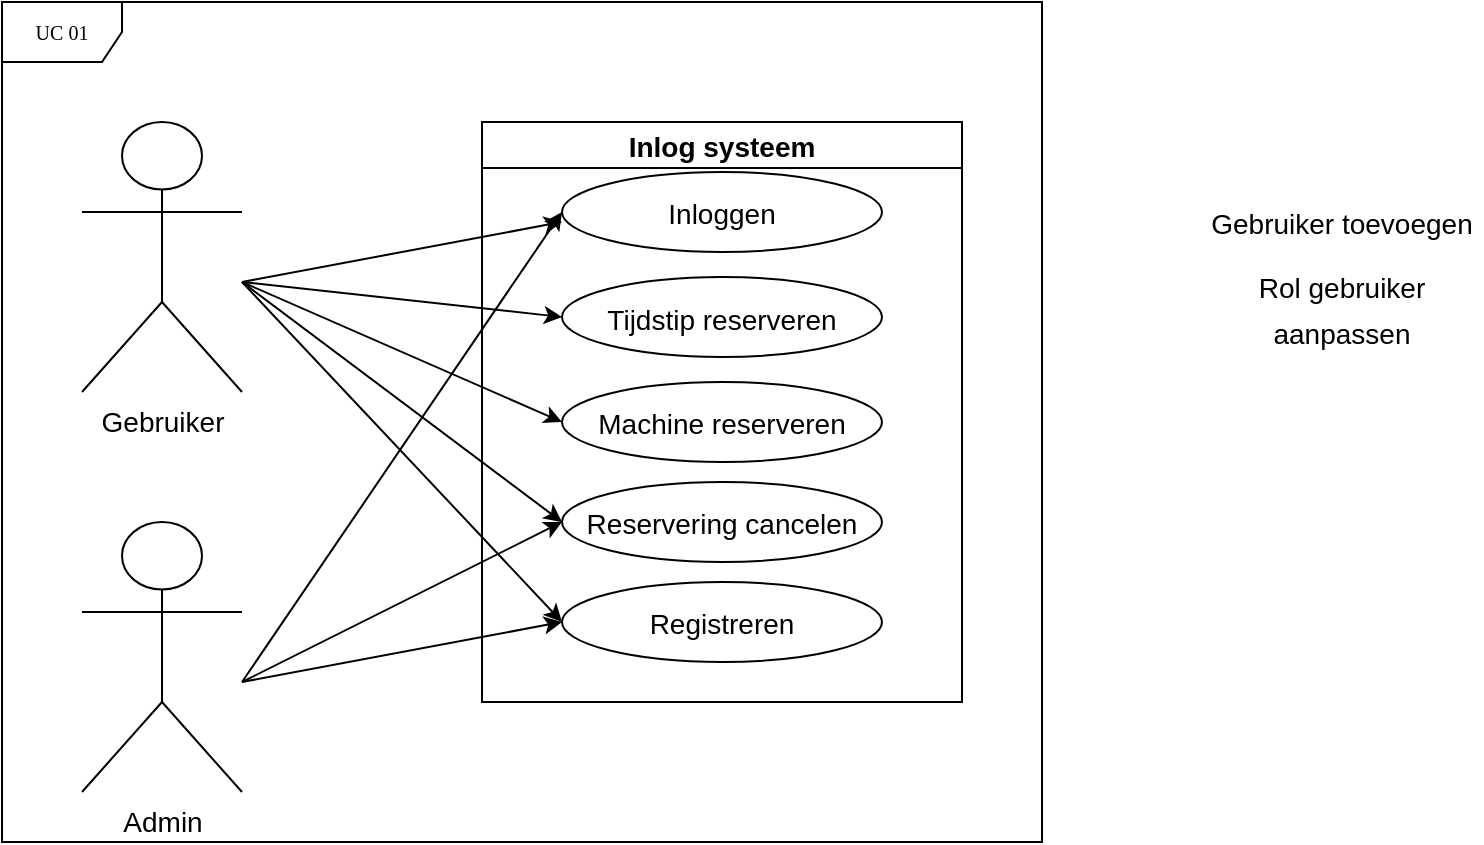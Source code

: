 <mxfile version="16.5.3" type="device"><diagram name="Page-1" id="c4acf3e9-155e-7222-9cf6-157b1a14988f"><mxGraphModel dx="1038" dy="519" grid="1" gridSize="10" guides="1" tooltips="1" connect="1" arrows="1" fold="1" page="1" pageScale="1" pageWidth="850" pageHeight="1100" background="none" math="0" shadow="0"><root><mxCell id="0"/><mxCell id="1" parent="0"/><mxCell id="17acba5748e5396b-1" value="UC 01" style="shape=umlFrame;whiteSpace=wrap;html=1;rounded=0;shadow=0;comic=0;labelBackgroundColor=none;strokeWidth=1;fontFamily=Verdana;fontSize=10;align=center;" parent="1" vertex="1"><mxGeometry x="40" y="20" width="520" height="420" as="geometry"/></mxCell><mxCell id="vP5KQQVypekECooDQKsb-13" value="Gebruiker" style="shape=umlActor;verticalLabelPosition=bottom;verticalAlign=top;html=1;outlineConnect=0;fontSize=14;" parent="1" vertex="1"><mxGeometry x="80" y="80" width="80" height="135" as="geometry"/></mxCell><mxCell id="vP5KQQVypekECooDQKsb-14" value="Admin" style="shape=umlActor;verticalLabelPosition=bottom;verticalAlign=top;html=1;outlineConnect=0;fontSize=14;" parent="1" vertex="1"><mxGeometry x="80" y="280" width="80" height="135" as="geometry"/></mxCell><mxCell id="vP5KQQVypekECooDQKsb-15" value="Inlog systeem" style="swimlane;fontSize=14;" parent="1" vertex="1"><mxGeometry x="280" y="80" width="240" height="290" as="geometry"><mxRectangle x="280" y="80" width="130" height="23" as="alternateBounds"/></mxGeometry></mxCell><mxCell id="vP5KQQVypekECooDQKsb-1" value="" style="ellipse;whiteSpace=wrap;html=1;" parent="vP5KQQVypekECooDQKsb-15" vertex="1"><mxGeometry x="40" y="25" width="160" height="40" as="geometry"/></mxCell><mxCell id="vP5KQQVypekECooDQKsb-4" value="" style="ellipse;whiteSpace=wrap;html=1;" parent="vP5KQQVypekECooDQKsb-15" vertex="1"><mxGeometry x="40" y="77.5" width="160" height="40" as="geometry"/></mxCell><mxCell id="vP5KQQVypekECooDQKsb-6" value="" style="ellipse;whiteSpace=wrap;html=1;" parent="vP5KQQVypekECooDQKsb-15" vertex="1"><mxGeometry x="40" y="130" width="160" height="40" as="geometry"/></mxCell><mxCell id="vP5KQQVypekECooDQKsb-20" value="&lt;font style=&quot;font-size: 14px&quot;&gt;Inloggen&lt;/font&gt;" style="text;html=1;strokeColor=none;fillColor=none;align=center;verticalAlign=middle;whiteSpace=wrap;rounded=0;fontSize=19;" parent="vP5KQQVypekECooDQKsb-15" vertex="1"><mxGeometry x="50" y="30" width="140" height="30" as="geometry"/></mxCell><mxCell id="vP5KQQVypekECooDQKsb-10" value="" style="ellipse;whiteSpace=wrap;html=1;" parent="vP5KQQVypekECooDQKsb-15" vertex="1"><mxGeometry x="40" y="230" width="160" height="40" as="geometry"/></mxCell><mxCell id="vP5KQQVypekECooDQKsb-26" value="" style="ellipse;whiteSpace=wrap;html=1;" parent="vP5KQQVypekECooDQKsb-15" vertex="1"><mxGeometry x="40" y="180" width="160" height="40" as="geometry"/></mxCell><mxCell id="aG3Bw0ujYICGAJlph6N1-1" value="&lt;font style=&quot;font-size: 14px&quot;&gt;Tijdstip reserveren&lt;/font&gt;" style="text;html=1;strokeColor=none;fillColor=none;align=center;verticalAlign=middle;whiteSpace=wrap;rounded=0;fontSize=19;" vertex="1" parent="vP5KQQVypekECooDQKsb-15"><mxGeometry x="50" y="82.5" width="140" height="30" as="geometry"/></mxCell><mxCell id="aG3Bw0ujYICGAJlph6N1-2" value="&lt;font style=&quot;font-size: 14px&quot;&gt;Machine reserveren&lt;/font&gt;" style="text;html=1;strokeColor=none;fillColor=none;align=center;verticalAlign=middle;whiteSpace=wrap;rounded=0;fontSize=19;" vertex="1" parent="vP5KQQVypekECooDQKsb-15"><mxGeometry x="50" y="135" width="140" height="30" as="geometry"/></mxCell><mxCell id="aG3Bw0ujYICGAJlph6N1-3" value="&lt;font style=&quot;font-size: 14px&quot;&gt;Reservering cancelen&lt;/font&gt;" style="text;html=1;strokeColor=none;fillColor=none;align=center;verticalAlign=middle;whiteSpace=wrap;rounded=0;fontSize=19;" vertex="1" parent="vP5KQQVypekECooDQKsb-15"><mxGeometry x="50" y="185" width="140" height="30" as="geometry"/></mxCell><mxCell id="vP5KQQVypekECooDQKsb-19" value="&lt;font style=&quot;font-size: 14px&quot;&gt;Registreren&lt;/font&gt;" style="text;html=1;strokeColor=none;fillColor=none;align=center;verticalAlign=middle;whiteSpace=wrap;rounded=0;fontSize=19;" parent="vP5KQQVypekECooDQKsb-15" vertex="1"><mxGeometry x="50" y="235" width="140" height="30" as="geometry"/></mxCell><mxCell id="vP5KQQVypekECooDQKsb-34" value="" style="endArrow=classic;html=1;rounded=0;fontSize=14;entryX=0;entryY=0.5;entryDx=0;entryDy=0;" parent="1" target="vP5KQQVypekECooDQKsb-26" edge="1"><mxGeometry width="50" height="50" relative="1" as="geometry"><mxPoint x="160" y="360" as="sourcePoint"/><mxPoint x="330" y="340" as="targetPoint"/></mxGeometry></mxCell><mxCell id="vP5KQQVypekECooDQKsb-36" value="" style="endArrow=classic;html=1;rounded=0;fontSize=14;entryX=0;entryY=0.5;entryDx=0;entryDy=0;" parent="1" target="vP5KQQVypekECooDQKsb-1" edge="1"><mxGeometry width="50" height="50" relative="1" as="geometry"><mxPoint x="160" y="360" as="sourcePoint"/><mxPoint x="350" y="360" as="targetPoint"/></mxGeometry></mxCell><mxCell id="vP5KQQVypekECooDQKsb-38" value="" style="endArrow=classic;html=1;rounded=0;fontSize=14;entryX=0;entryY=0.5;entryDx=0;entryDy=0;" parent="1" target="vP5KQQVypekECooDQKsb-4" edge="1"><mxGeometry width="50" height="50" relative="1" as="geometry"><mxPoint x="160" y="160" as="sourcePoint"/><mxPoint x="330" y="340" as="targetPoint"/></mxGeometry></mxCell><mxCell id="vP5KQQVypekECooDQKsb-39" value="" style="endArrow=classic;html=1;rounded=0;fontSize=14;entryX=0;entryY=0.5;entryDx=0;entryDy=0;" parent="1" target="vP5KQQVypekECooDQKsb-6" edge="1"><mxGeometry width="50" height="50" relative="1" as="geometry"><mxPoint x="160" y="160" as="sourcePoint"/><mxPoint x="340" y="350" as="targetPoint"/></mxGeometry></mxCell><mxCell id="vP5KQQVypekECooDQKsb-25" value="&lt;span style=&quot;font-size: 14px&quot;&gt;Gebruiker toevoegen&lt;/span&gt;" style="text;html=1;strokeColor=none;fillColor=none;align=center;verticalAlign=middle;whiteSpace=wrap;rounded=0;fontSize=19;" parent="1" vertex="1"><mxGeometry x="640" y="115" width="140" height="30" as="geometry"/></mxCell><mxCell id="vP5KQQVypekECooDQKsb-22" value="&lt;span style=&quot;font-size: 14px&quot;&gt;Rol gebruiker aanpassen&lt;/span&gt;" style="text;html=1;strokeColor=none;fillColor=none;align=center;verticalAlign=middle;whiteSpace=wrap;rounded=0;fontSize=19;" parent="1" vertex="1"><mxGeometry x="640" y="157.5" width="140" height="30" as="geometry"/></mxCell><mxCell id="aG3Bw0ujYICGAJlph6N1-4" value="" style="endArrow=classic;html=1;rounded=0;fontSize=14;" edge="1" parent="1"><mxGeometry width="50" height="50" relative="1" as="geometry"><mxPoint x="160" y="160" as="sourcePoint"/><mxPoint x="320" y="130" as="targetPoint"/></mxGeometry></mxCell><mxCell id="aG3Bw0ujYICGAJlph6N1-5" value="" style="endArrow=classic;html=1;rounded=0;fontSize=14;entryX=0;entryY=0.5;entryDx=0;entryDy=0;" edge="1" parent="1" target="vP5KQQVypekECooDQKsb-26"><mxGeometry width="50" height="50" relative="1" as="geometry"><mxPoint x="160" y="160" as="sourcePoint"/><mxPoint x="330" y="240" as="targetPoint"/></mxGeometry></mxCell><mxCell id="aG3Bw0ujYICGAJlph6N1-6" value="" style="endArrow=classic;html=1;rounded=0;fontSize=14;entryX=0;entryY=0.5;entryDx=0;entryDy=0;" edge="1" parent="1" target="vP5KQQVypekECooDQKsb-10"><mxGeometry width="50" height="50" relative="1" as="geometry"><mxPoint x="160" y="160" as="sourcePoint"/><mxPoint x="330" y="290" as="targetPoint"/></mxGeometry></mxCell><mxCell id="aG3Bw0ujYICGAJlph6N1-7" value="" style="endArrow=classic;html=1;rounded=0;fontSize=14;entryX=0;entryY=0.5;entryDx=0;entryDy=0;" edge="1" parent="1" target="vP5KQQVypekECooDQKsb-10"><mxGeometry width="50" height="50" relative="1" as="geometry"><mxPoint x="160" y="360" as="sourcePoint"/><mxPoint x="330" y="290" as="targetPoint"/></mxGeometry></mxCell></root></mxGraphModel></diagram></mxfile>